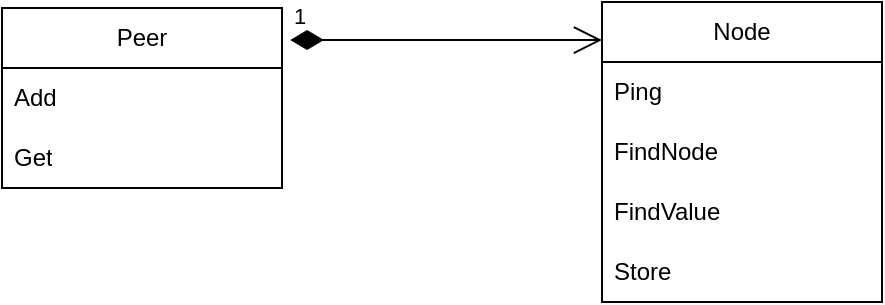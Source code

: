 <mxfile version="28.1.2">
  <diagram name="Página-1" id="I6wrGY7JMG6JFDv2AroE">
    <mxGraphModel dx="946" dy="660" grid="1" gridSize="10" guides="1" tooltips="1" connect="1" arrows="1" fold="1" page="1" pageScale="1" pageWidth="827" pageHeight="1169" math="0" shadow="0">
      <root>
        <mxCell id="0" />
        <mxCell id="1" parent="0" />
        <mxCell id="W8ZiV63l-KQB7AZ1HR-w-1" value="Node" style="swimlane;fontStyle=0;childLayout=stackLayout;horizontal=1;startSize=30;horizontalStack=0;resizeParent=1;resizeParentMax=0;resizeLast=0;collapsible=1;marginBottom=0;whiteSpace=wrap;html=1;" vertex="1" parent="1">
          <mxGeometry x="450" y="137" width="140" height="150" as="geometry" />
        </mxCell>
        <mxCell id="W8ZiV63l-KQB7AZ1HR-w-2" value="Ping" style="text;strokeColor=none;fillColor=none;align=left;verticalAlign=middle;spacingLeft=4;spacingRight=4;overflow=hidden;points=[[0,0.5],[1,0.5]];portConstraint=eastwest;rotatable=0;whiteSpace=wrap;html=1;" vertex="1" parent="W8ZiV63l-KQB7AZ1HR-w-1">
          <mxGeometry y="30" width="140" height="30" as="geometry" />
        </mxCell>
        <mxCell id="W8ZiV63l-KQB7AZ1HR-w-3" value="FindNode" style="text;strokeColor=none;fillColor=none;align=left;verticalAlign=middle;spacingLeft=4;spacingRight=4;overflow=hidden;points=[[0,0.5],[1,0.5]];portConstraint=eastwest;rotatable=0;whiteSpace=wrap;html=1;" vertex="1" parent="W8ZiV63l-KQB7AZ1HR-w-1">
          <mxGeometry y="60" width="140" height="30" as="geometry" />
        </mxCell>
        <mxCell id="W8ZiV63l-KQB7AZ1HR-w-4" value="FindValue" style="text;strokeColor=none;fillColor=none;align=left;verticalAlign=middle;spacingLeft=4;spacingRight=4;overflow=hidden;points=[[0,0.5],[1,0.5]];portConstraint=eastwest;rotatable=0;whiteSpace=wrap;html=1;" vertex="1" parent="W8ZiV63l-KQB7AZ1HR-w-1">
          <mxGeometry y="90" width="140" height="30" as="geometry" />
        </mxCell>
        <mxCell id="W8ZiV63l-KQB7AZ1HR-w-5" value="Store" style="text;strokeColor=none;fillColor=none;align=left;verticalAlign=middle;spacingLeft=4;spacingRight=4;overflow=hidden;points=[[0,0.5],[1,0.5]];portConstraint=eastwest;rotatable=0;whiteSpace=wrap;html=1;" vertex="1" parent="W8ZiV63l-KQB7AZ1HR-w-1">
          <mxGeometry y="120" width="140" height="30" as="geometry" />
        </mxCell>
        <mxCell id="W8ZiV63l-KQB7AZ1HR-w-6" value="Peer" style="swimlane;fontStyle=0;childLayout=stackLayout;horizontal=1;startSize=30;horizontalStack=0;resizeParent=1;resizeParentMax=0;resizeLast=0;collapsible=1;marginBottom=0;whiteSpace=wrap;html=1;" vertex="1" parent="1">
          <mxGeometry x="150" y="140" width="140" height="90" as="geometry" />
        </mxCell>
        <mxCell id="W8ZiV63l-KQB7AZ1HR-w-7" value="Add" style="text;strokeColor=none;fillColor=none;align=left;verticalAlign=middle;spacingLeft=4;spacingRight=4;overflow=hidden;points=[[0,0.5],[1,0.5]];portConstraint=eastwest;rotatable=0;whiteSpace=wrap;html=1;" vertex="1" parent="W8ZiV63l-KQB7AZ1HR-w-6">
          <mxGeometry y="30" width="140" height="30" as="geometry" />
        </mxCell>
        <mxCell id="W8ZiV63l-KQB7AZ1HR-w-8" value="Get" style="text;strokeColor=none;fillColor=none;align=left;verticalAlign=middle;spacingLeft=4;spacingRight=4;overflow=hidden;points=[[0,0.5],[1,0.5]];portConstraint=eastwest;rotatable=0;whiteSpace=wrap;html=1;" vertex="1" parent="W8ZiV63l-KQB7AZ1HR-w-6">
          <mxGeometry y="60" width="140" height="30" as="geometry" />
        </mxCell>
        <mxCell id="W8ZiV63l-KQB7AZ1HR-w-14" value="1" style="endArrow=open;html=1;endSize=12;startArrow=diamondThin;startSize=14;startFill=1;edgeStyle=orthogonalEdgeStyle;align=left;verticalAlign=bottom;rounded=0;entryX=0;entryY=0.127;entryDx=0;entryDy=0;entryPerimeter=0;exitX=1.029;exitY=0.178;exitDx=0;exitDy=0;exitPerimeter=0;" edge="1" parent="1" source="W8ZiV63l-KQB7AZ1HR-w-6" target="W8ZiV63l-KQB7AZ1HR-w-1">
          <mxGeometry x="-1" y="3" relative="1" as="geometry">
            <mxPoint x="290" y="160" as="sourcePoint" />
            <mxPoint x="450" y="160" as="targetPoint" />
          </mxGeometry>
        </mxCell>
      </root>
    </mxGraphModel>
  </diagram>
</mxfile>
